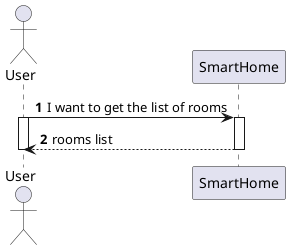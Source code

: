 @startuml
'https://plantuml.com/sequence-diagram
!pragma layout smetana

autonumber

actor "User" as User

participant "SmartHome" as SH

User -> SH : I want to get the list of rooms
activate SH
activate User

SH --> User : rooms list
deactivate SH
deactivate User

@enduml